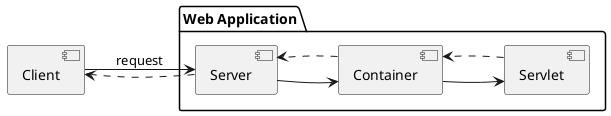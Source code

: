 @startuml

left to right direction

package "Web Application" {
    [Server]
    [Container]
    [Servlet]
}

[Client] --> [Server] : request
[Server] --> [Container]
[Container] --> [Servlet]
[Servlet] ..> [Container]
[Container] ..> [Server]
[Server] ..> [Client]

@enduml
